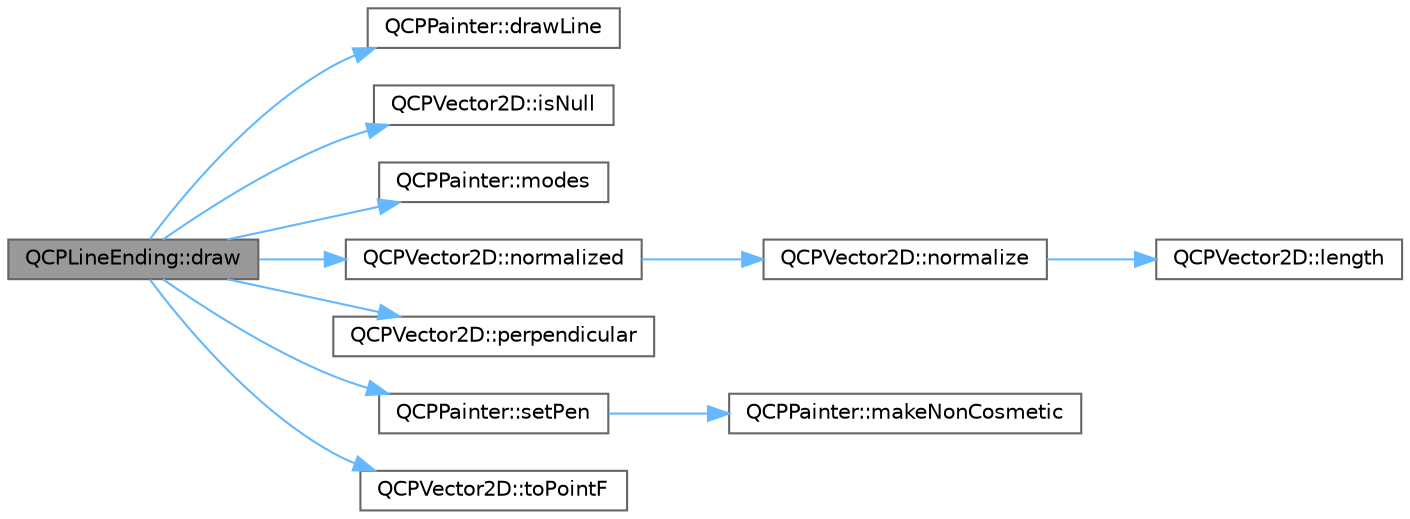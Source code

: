 digraph "QCPLineEnding::draw"
{
 // LATEX_PDF_SIZE
  bgcolor="transparent";
  edge [fontname=Helvetica,fontsize=10,labelfontname=Helvetica,labelfontsize=10];
  node [fontname=Helvetica,fontsize=10,shape=box,height=0.2,width=0.4];
  rankdir="LR";
  Node1 [label="QCPLineEnding::draw",height=0.2,width=0.4,color="gray40", fillcolor="grey60", style="filled", fontcolor="black",tooltip=" "];
  Node1 -> Node2 [color="steelblue1",style="solid"];
  Node2 [label="QCPPainter::drawLine",height=0.2,width=0.4,color="grey40", fillcolor="white", style="filled",URL="$class_q_c_p_painter.html#a0b4b1b9bd495e182c731774dc800e6e0",tooltip=" "];
  Node1 -> Node3 [color="steelblue1",style="solid"];
  Node3 [label="QCPVector2D::isNull",height=0.2,width=0.4,color="grey40", fillcolor="white", style="filled",URL="$class_q_c_p_vector2_d.html#ace99f200b347b14864808213eef16593",tooltip=" "];
  Node1 -> Node4 [color="steelblue1",style="solid"];
  Node4 [label="QCPPainter::modes",height=0.2,width=0.4,color="grey40", fillcolor="white", style="filled",URL="$class_q_c_p_painter.html#aef102658219b24165f7ee2aad1b9e48f",tooltip=" "];
  Node1 -> Node5 [color="steelblue1",style="solid"];
  Node5 [label="QCPVector2D::normalized",height=0.2,width=0.4,color="grey40", fillcolor="white", style="filled",URL="$class_q_c_p_vector2_d.html#a707bb3af3b1f9331a2450ec75eaf7eb0",tooltip=" "];
  Node5 -> Node6 [color="steelblue1",style="solid"];
  Node6 [label="QCPVector2D::normalize",height=0.2,width=0.4,color="grey40", fillcolor="white", style="filled",URL="$class_q_c_p_vector2_d.html#ad83268be370685c2a0630acc0fb1a425",tooltip=" "];
  Node6 -> Node7 [color="steelblue1",style="solid"];
  Node7 [label="QCPVector2D::length",height=0.2,width=0.4,color="grey40", fillcolor="white", style="filled",URL="$class_q_c_p_vector2_d.html#a10adb5ab031fe94f0b64a3c5aefb552e",tooltip=" "];
  Node1 -> Node8 [color="steelblue1",style="solid"];
  Node8 [label="QCPVector2D::perpendicular",height=0.2,width=0.4,color="grey40", fillcolor="white", style="filled",URL="$class_q_c_p_vector2_d.html#a0e08d09f9027784237e302e32290b001",tooltip=" "];
  Node1 -> Node9 [color="steelblue1",style="solid"];
  Node9 [label="QCPPainter::setPen",height=0.2,width=0.4,color="grey40", fillcolor="white", style="filled",URL="$class_q_c_p_painter.html#af9c7a4cd1791403901f8c5b82a150195",tooltip=" "];
  Node9 -> Node10 [color="steelblue1",style="solid"];
  Node10 [label="QCPPainter::makeNonCosmetic",height=0.2,width=0.4,color="grey40", fillcolor="white", style="filled",URL="$class_q_c_p_painter.html#a7e63fbcf47e35c6f2ecd11b8fef7c7d8",tooltip=" "];
  Node1 -> Node11 [color="steelblue1",style="solid"];
  Node11 [label="QCPVector2D::toPointF",height=0.2,width=0.4,color="grey40", fillcolor="white", style="filled",URL="$class_q_c_p_vector2_d.html#acd7af3f4a62833ada58be3f3021dbbac",tooltip=" "];
}
